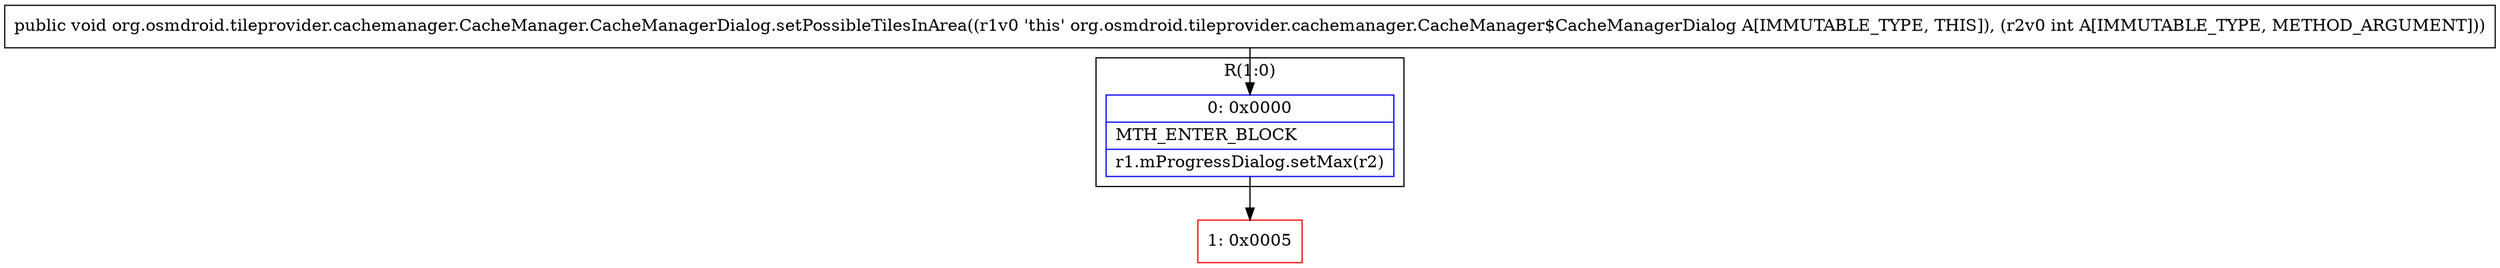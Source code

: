 digraph "CFG fororg.osmdroid.tileprovider.cachemanager.CacheManager.CacheManagerDialog.setPossibleTilesInArea(I)V" {
subgraph cluster_Region_1093304304 {
label = "R(1:0)";
node [shape=record,color=blue];
Node_0 [shape=record,label="{0\:\ 0x0000|MTH_ENTER_BLOCK\l|r1.mProgressDialog.setMax(r2)\l}"];
}
Node_1 [shape=record,color=red,label="{1\:\ 0x0005}"];
MethodNode[shape=record,label="{public void org.osmdroid.tileprovider.cachemanager.CacheManager.CacheManagerDialog.setPossibleTilesInArea((r1v0 'this' org.osmdroid.tileprovider.cachemanager.CacheManager$CacheManagerDialog A[IMMUTABLE_TYPE, THIS]), (r2v0 int A[IMMUTABLE_TYPE, METHOD_ARGUMENT])) }"];
MethodNode -> Node_0;
Node_0 -> Node_1;
}

